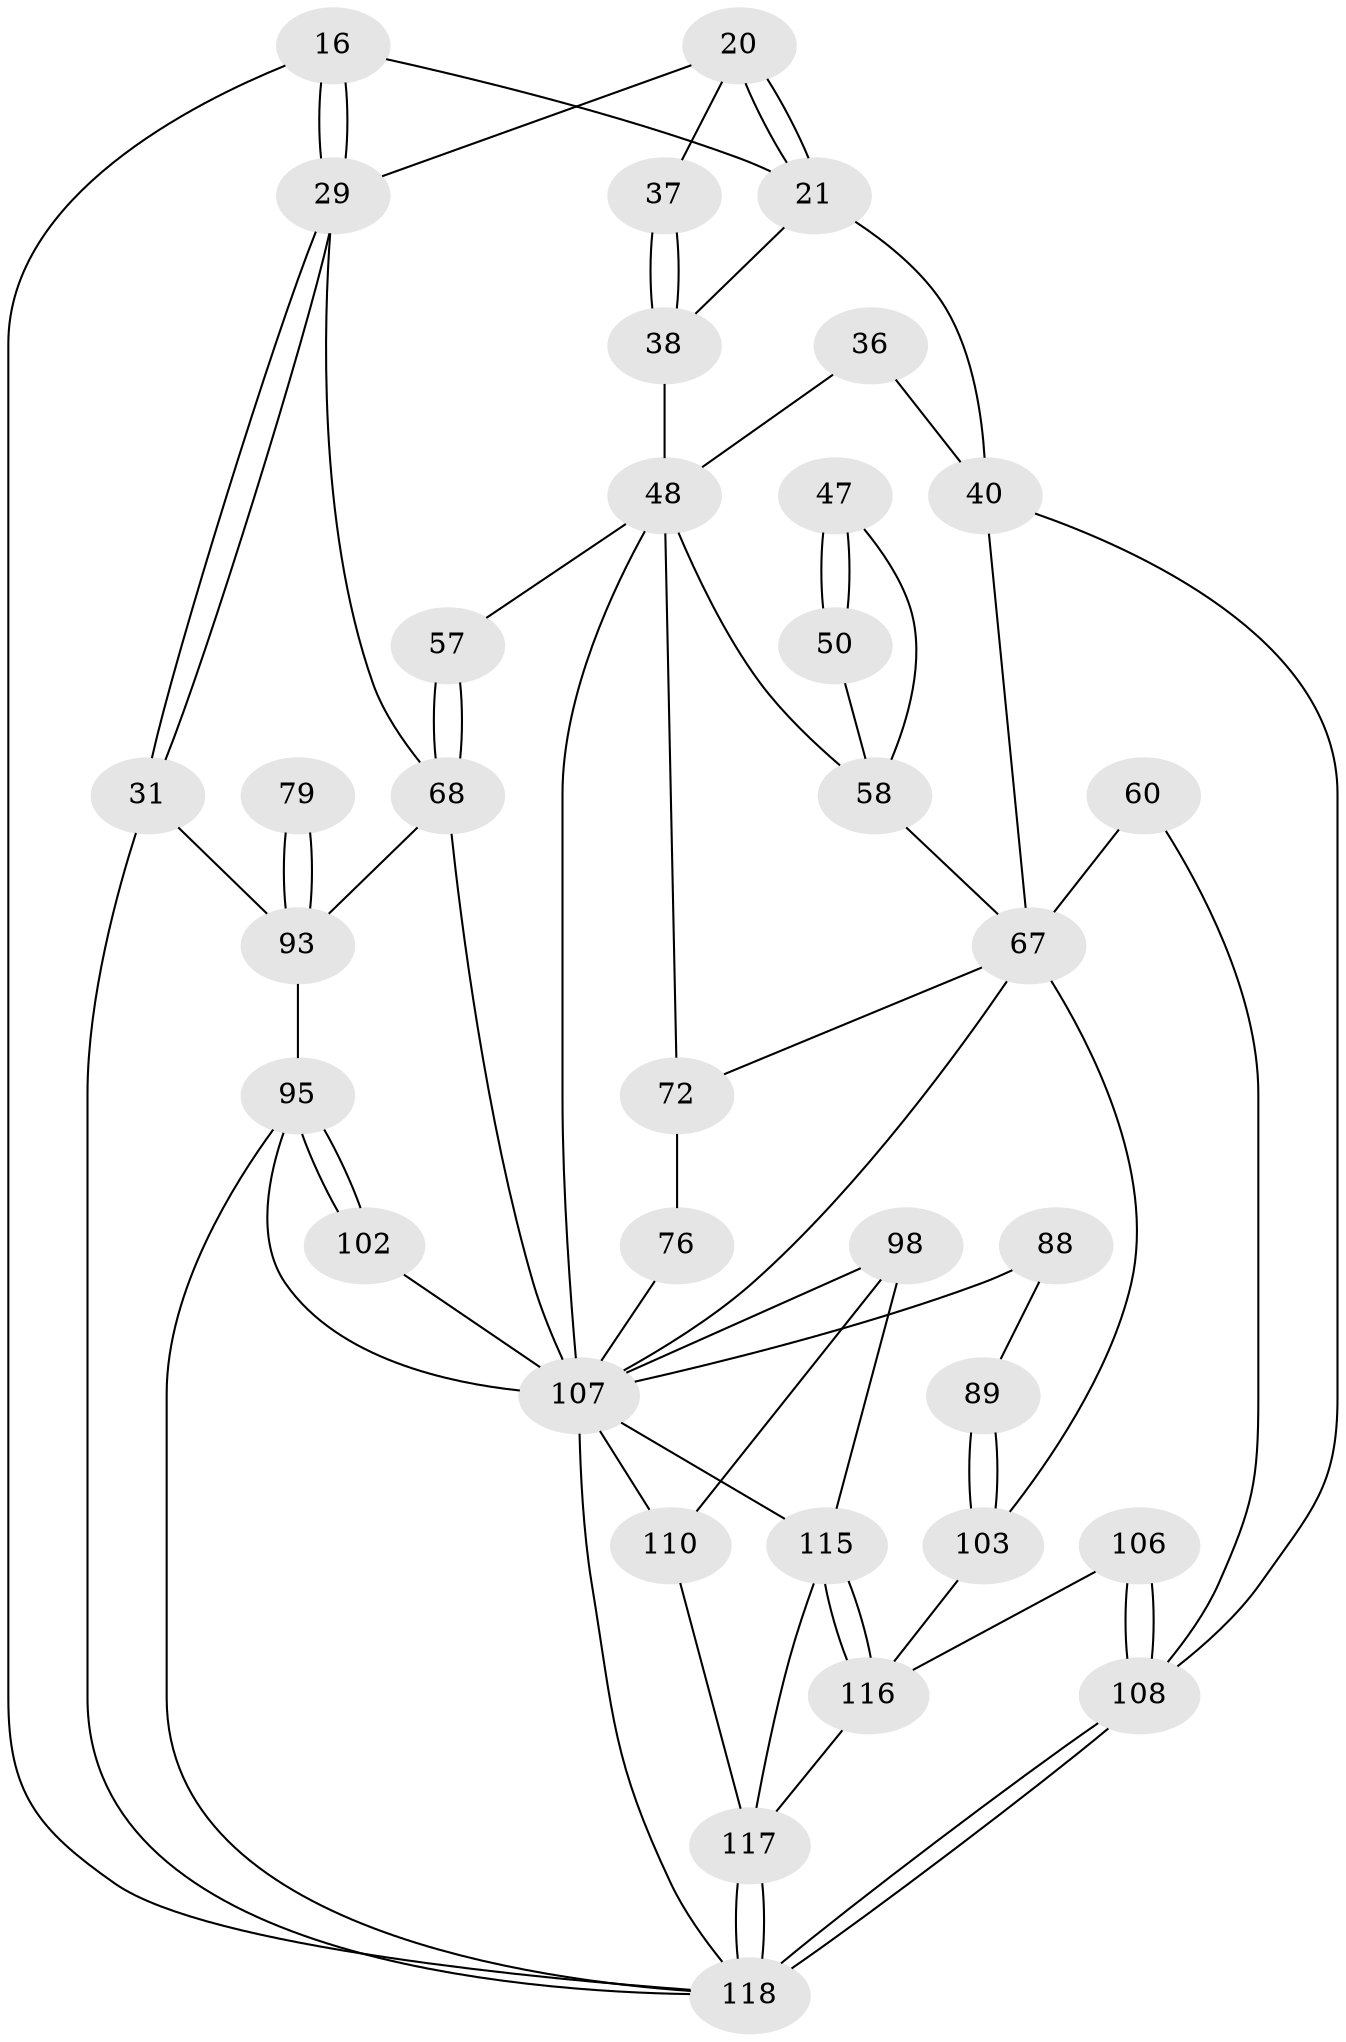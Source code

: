 // original degree distribution, {3: 0.03389830508474576, 5: 0.5423728813559322, 6: 0.22033898305084745, 4: 0.2033898305084746}
// Generated by graph-tools (version 1.1) at 2025/05/03/04/25 22:05:23]
// undirected, 35 vertices, 73 edges
graph export_dot {
graph [start="1"]
  node [color=gray90,style=filled];
  16 [pos="+0.8840812886755339+0.10706024875941884",super="+8"];
  20 [pos="+0.6825592187864086+0.1956647095960013"];
  21 [pos="+0.6202282086510614+0.12586860574755737",super="+9+15"];
  29 [pos="+0.8734289911127183+0.21411974925458224",super="+22"];
  31 [pos="+0.9384113273855509+0.24574122073804028",super="+30"];
  36 [pos="+0.25030780649539525+0.18102321167613436",super="+14+13"];
  37 [pos="+0.5547792313427843+0.2427763036137455"];
  38 [pos="+0.5323670852473918+0.3289845458225275",super="+27+26+25"];
  40 [pos="+0.08986527010597421+0.21840977592157526",super="+39+12"];
  47 [pos="+0.34506977228988733+0.26202793304722843",super="+46"];
  48 [pos="+0.39336000430659807+0.4017001994964755",super="+44+43+34+35+42"];
  50 [pos="+0.35156112169731674+0.3094454951550872"];
  57 [pos="+0.6027530895785402+0.3843830576503903"];
  58 [pos="+0.2833476416504921+0.35201097668560105",super="+49+52"];
  60 [pos="+0+0.44987166146896707"];
  67 [pos="+0.15899418601549847+0.46959163325698144",super="+54+66+64"];
  68 [pos="+0.6937904442831023+0.4648226560796115",super="+63+23+24"];
  72 [pos="+0.20588233127460115+0.47287335394618074",super="+71"];
  76 [pos="+0.2893469898897194+0.5113182889010804"];
  79 [pos="+1+0.8018891495503351"];
  88 [pos="+0.24281674462363087+0.6529306475880537"];
  89 [pos="+0.14921112227990818+0.6547956925294276"];
  93 [pos="+1+0.9904659021605094",super="+77+80"];
  95 [pos="+0.8510975540593528+0.7193663885227165",super="+83+94+91"];
  98 [pos="+0.4418883616449994+0.6984428385904773",super="+97"];
  102 [pos="+0.7512791937967266+0.6754857625537738"];
  103 [pos="+0.11799546665124706+0.6872366657540826",super="+70+69"];
  106 [pos="+0+1"];
  107 [pos="+0.7064800552917356+0.7567546081367856",super="+100+92"];
  108 [pos="+0+1",super="+4+59"];
  110 [pos="+0.5850708848637102+0.7569603805715023",super="+101"];
  115 [pos="+0.3811028258521559+0.840275522050971",super="+109"];
  116 [pos="+0.16980591180822968+0.928399781601066",super="+105+104"];
  117 [pos="+0.3975084095521952+0.977483304681308",super="+114"];
  118 [pos="+0.4078570889931407+1",super="+113+96"];
  16 -- 29 [weight=3];
  16 -- 29;
  16 -- 21;
  16 -- 118;
  20 -- 21;
  20 -- 21;
  20 -- 37;
  20 -- 29;
  21 -- 38 [weight=2];
  21 -- 40 [weight=2];
  29 -- 31;
  29 -- 31;
  29 -- 68 [weight=2];
  31 -- 93 [weight=2];
  31 -- 118;
  36 -- 48 [weight=2];
  36 -- 40 [weight=3];
  37 -- 38 [weight=2];
  37 -- 38;
  38 -- 48 [weight=2];
  40 -- 108;
  40 -- 67 [weight=2];
  47 -- 50 [weight=2];
  47 -- 50;
  47 -- 58;
  48 -- 72;
  48 -- 57;
  48 -- 58 [weight=2];
  48 -- 107 [weight=2];
  50 -- 58;
  57 -- 68 [weight=2];
  57 -- 68;
  58 -- 67 [weight=2];
  60 -- 108;
  60 -- 67 [weight=2];
  67 -- 103 [weight=2];
  67 -- 72;
  67 -- 107;
  68 -- 93;
  68 -- 107;
  72 -- 76 [weight=2];
  76 -- 107;
  79 -- 93 [weight=3];
  79 -- 93;
  88 -- 89;
  88 -- 107 [weight=2];
  89 -- 103 [weight=2];
  89 -- 103;
  93 -- 95 [weight=2];
  95 -- 102 [weight=2];
  95 -- 102;
  95 -- 118;
  95 -- 107 [weight=2];
  98 -- 110 [weight=2];
  98 -- 115;
  98 -- 107;
  102 -- 107;
  103 -- 116;
  106 -- 108 [weight=2];
  106 -- 108;
  106 -- 116;
  107 -- 118;
  107 -- 110;
  107 -- 115;
  108 -- 118 [weight=3];
  108 -- 118;
  110 -- 117;
  115 -- 116 [weight=2];
  115 -- 116;
  115 -- 117;
  116 -- 117;
  117 -- 118 [weight=2];
  117 -- 118;
}
